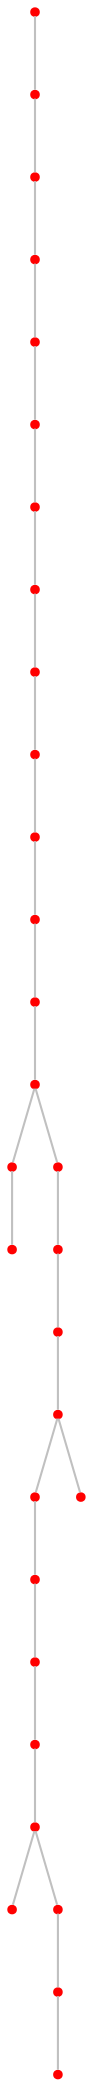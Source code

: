 graph {
	1 [color=red shape=point]
	0 [color=red shape=point]
	1 -- 0 [color=gray]
	2 [color=red shape=point]
	0 -- 2 [color=gray]
	3 [color=red shape=point]
	2 -- 3 [color=gray]
	4 [color=red shape=point]
	3 -- 4 [color=gray]
	7 [color=red shape=point]
	4 -- 7 [color=gray]
	10 [color=red shape=point]
	7 -- 10 [color=gray]
	6 [color=red shape=point]
	10 -- 6 [color=gray]
	5 [color=red shape=point]
	6 -- 5 [color=gray]
	8 [color=red shape=point]
	5 -- 8 [color=gray]
	12 [color=red shape=point]
	8 -- 12 [color=gray]
	15 [color=red shape=point]
	12 -- 15 [color=gray]
	13 [color=red shape=point]
	15 -- 13 [color=gray]
	18 [color=red shape=point]
	13 -- 18 [color=gray]
	9 [color=red shape=point]
	18 -- 9 [color=gray]
	11 [color=red shape=point]
	9 -- 11 [color=gray]
	17 [color=red shape=point]
	18 -- 17 [color=gray]
	16 [color=red shape=point]
	17 -- 16 [color=gray]
	22 [color=red shape=point]
	16 -- 22 [color=gray]
	19 [color=red shape=point]
	22 -- 19 [color=gray]
	21 [color=red shape=point]
	19 -- 21 [color=gray]
	25 [color=red shape=point]
	21 -- 25 [color=gray]
	26 [color=red shape=point]
	25 -- 26 [color=gray]
	27 [color=red shape=point]
	26 -- 27 [color=gray]
	28 [color=red shape=point]
	27 -- 28 [color=gray]
	29 [color=red shape=point]
	28 -- 29 [color=gray]
	23 [color=red shape=point]
	28 -- 23 [color=gray]
	24 [color=red shape=point]
	23 -- 24 [color=gray]
	20 [color=red shape=point]
	24 -- 20 [color=gray]
	14 [color=red shape=point]
	19 -- 14 [color=gray]
}

